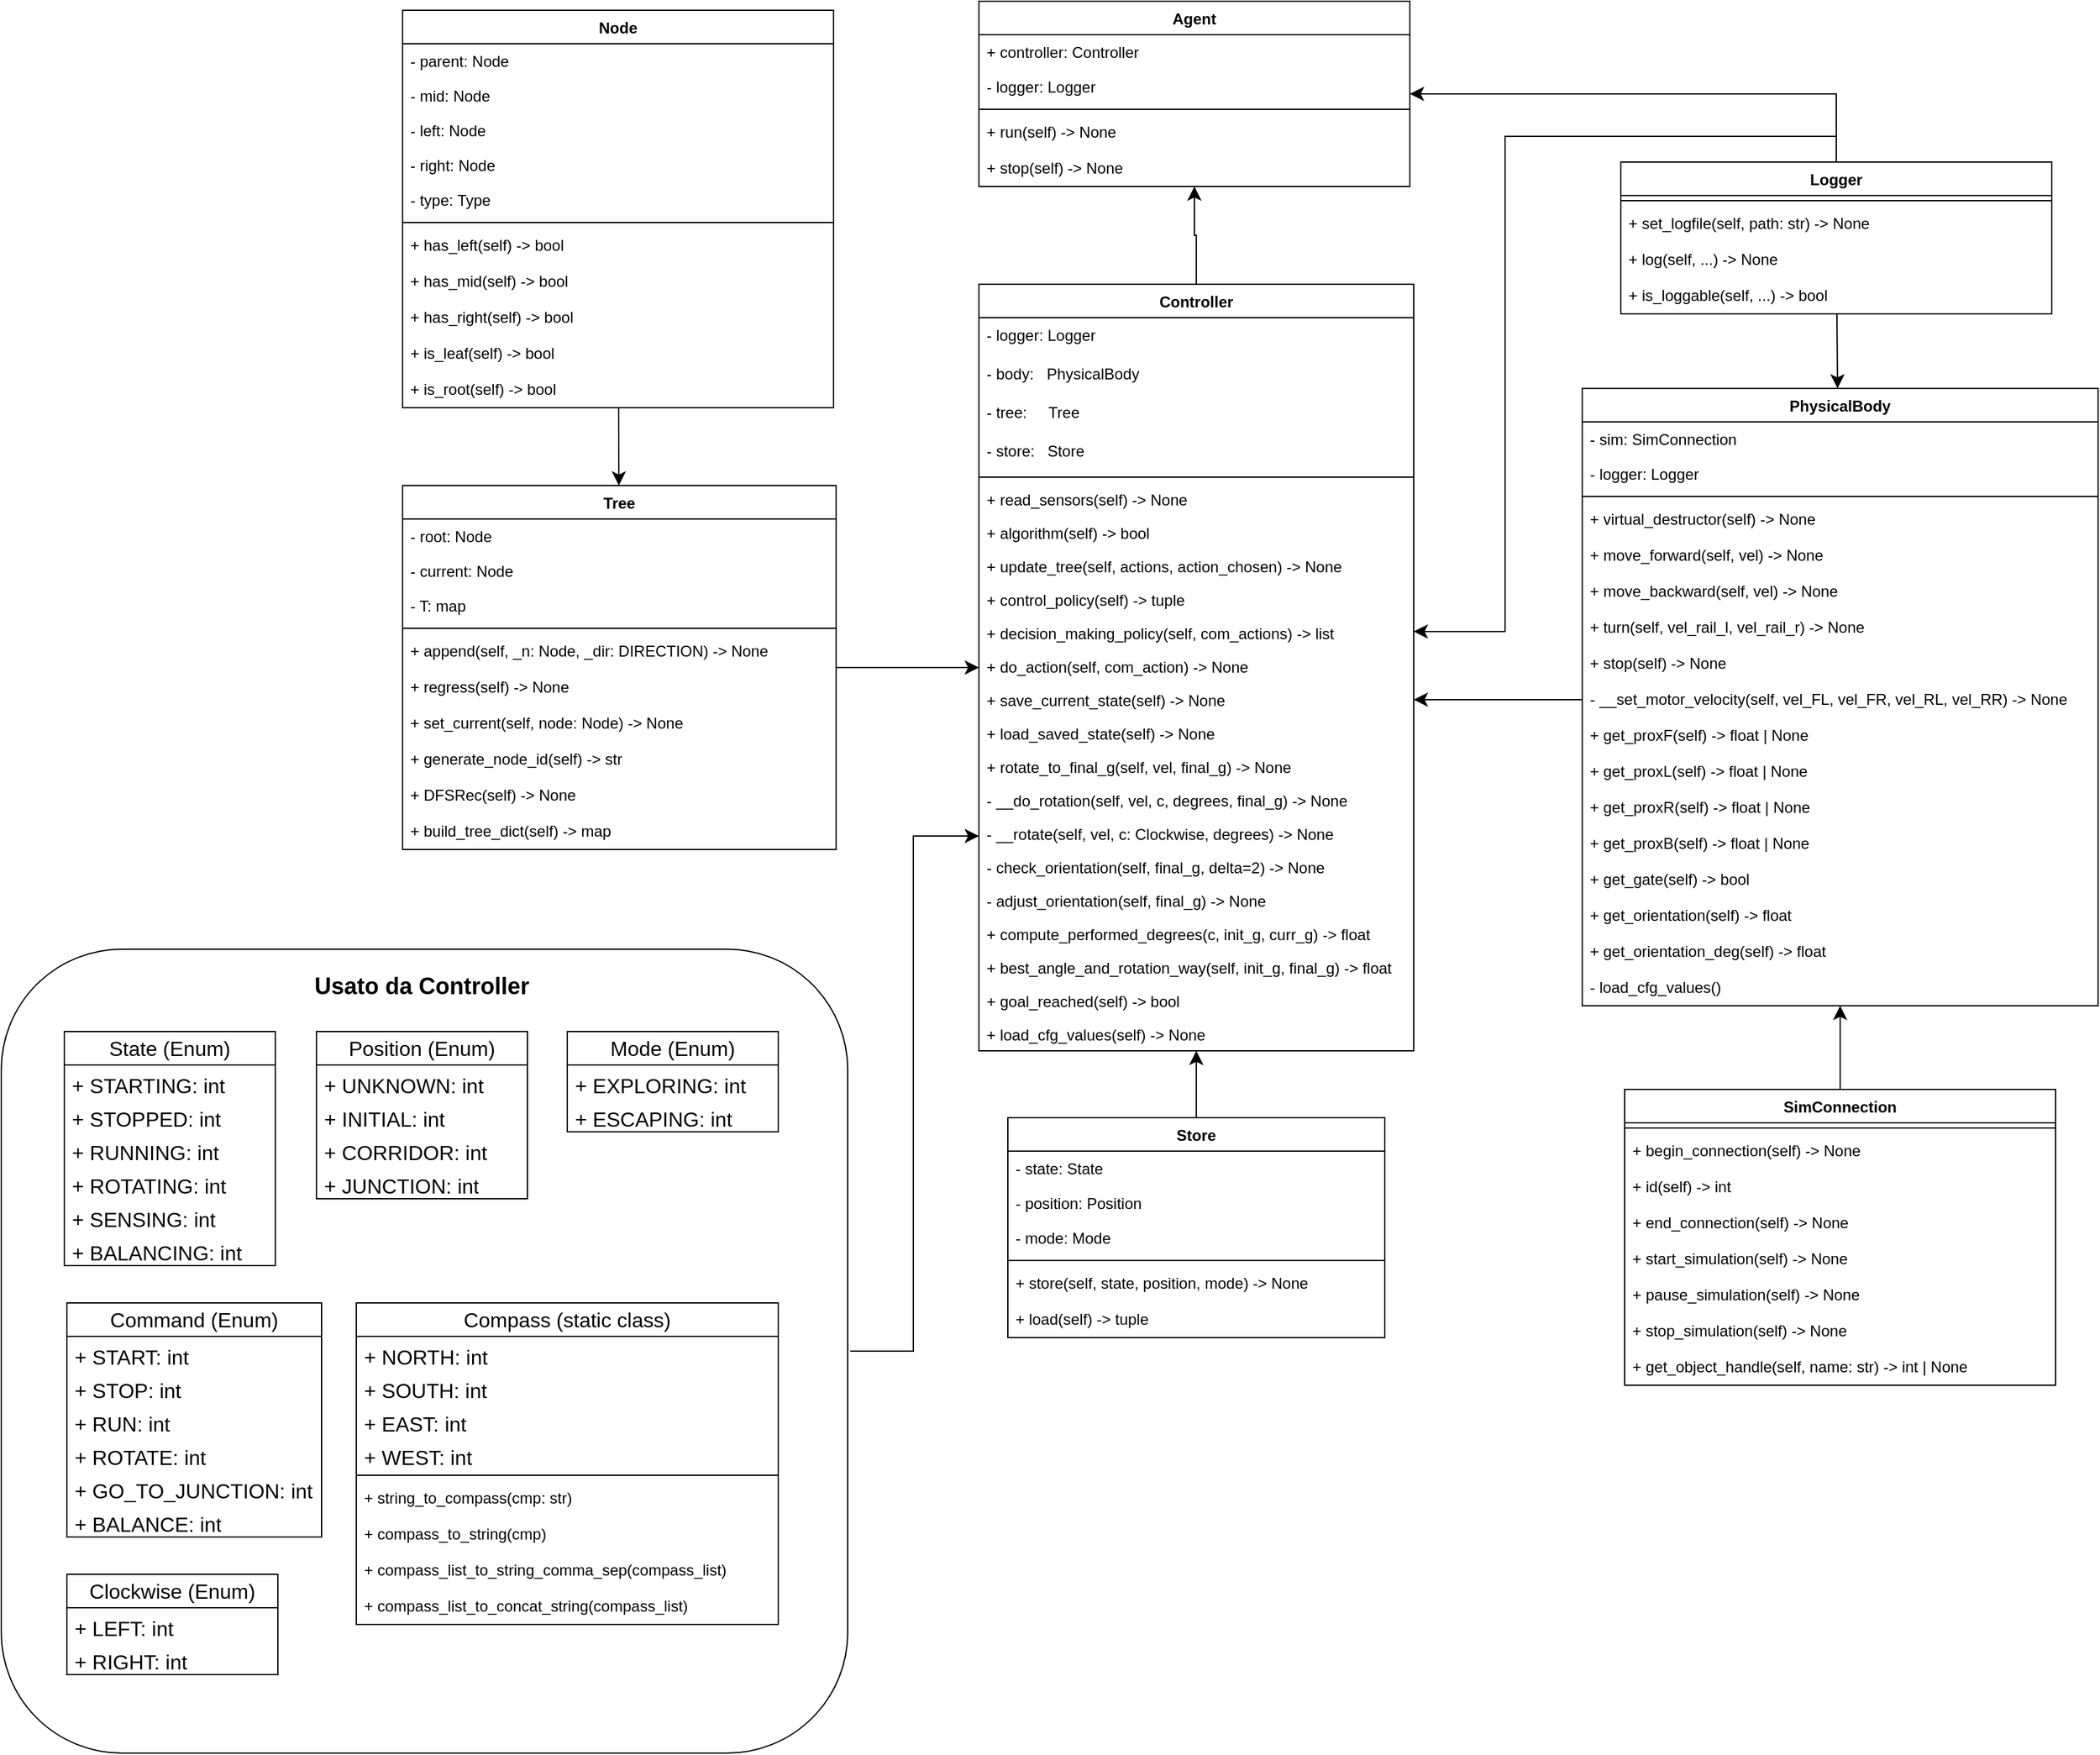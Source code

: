 <mxfile version="21.3.6" type="device">
  <diagram id="1UBkaPoCO9dvnZDakx3T" name="MetalPhoenix">
    <mxGraphModel dx="3400" dy="1943" grid="0" gridSize="10" guides="1" tooltips="1" connect="1" arrows="1" fold="1" page="0" pageScale="1" pageWidth="827" pageHeight="1169" math="0" shadow="0">
      <root>
        <mxCell id="0" />
        <mxCell id="1" parent="0" />
        <mxCell id="VFH99TEMMroER4uA4Dse-1" value="Agent" style="swimlane;fontStyle=1;align=center;verticalAlign=top;childLayout=stackLayout;horizontal=1;startSize=26;horizontalStack=0;resizeParent=1;resizeParentMax=0;resizeLast=0;collapsible=1;marginBottom=0;" vertex="1" parent="1">
          <mxGeometry x="-161" y="-180" width="335" height="144" as="geometry" />
        </mxCell>
        <mxCell id="VFH99TEMMroER4uA4Dse-3" value="+ controller: Controller" style="text;strokeColor=none;fillColor=none;align=left;verticalAlign=top;spacingLeft=4;spacingRight=4;overflow=hidden;rotatable=0;points=[[0,0.5],[1,0.5]];portConstraint=eastwest;" vertex="1" parent="VFH99TEMMroER4uA4Dse-1">
          <mxGeometry y="26" width="335" height="27" as="geometry" />
        </mxCell>
        <mxCell id="GHk-Mc0KKWAqcov3iGif-37" value="- logger: Logger" style="text;strokeColor=none;fillColor=none;align=left;verticalAlign=top;spacingLeft=4;spacingRight=4;overflow=hidden;rotatable=0;points=[[0,0.5],[1,0.5]];portConstraint=eastwest;" vertex="1" parent="VFH99TEMMroER4uA4Dse-1">
          <mxGeometry y="53" width="335" height="27" as="geometry" />
        </mxCell>
        <mxCell id="VFH99TEMMroER4uA4Dse-5" value="" style="line;strokeWidth=1;fillColor=none;align=left;verticalAlign=middle;spacingTop=-1;spacingLeft=3;spacingRight=3;rotatable=0;labelPosition=right;points=[];portConstraint=eastwest;" vertex="1" parent="VFH99TEMMroER4uA4Dse-1">
          <mxGeometry y="80" width="335" height="8" as="geometry" />
        </mxCell>
        <mxCell id="VFH99TEMMroER4uA4Dse-6" value="+ run(self) -&gt; None" style="text;strokeColor=none;fillColor=none;align=left;verticalAlign=top;spacingLeft=4;spacingRight=4;overflow=hidden;rotatable=0;points=[[0,0.5],[1,0.5]];portConstraint=eastwest;" vertex="1" parent="VFH99TEMMroER4uA4Dse-1">
          <mxGeometry y="88" width="335" height="28" as="geometry" />
        </mxCell>
        <mxCell id="GHk-Mc0KKWAqcov3iGif-38" value="+ stop(self) -&gt; None" style="text;strokeColor=none;fillColor=none;align=left;verticalAlign=top;spacingLeft=4;spacingRight=4;overflow=hidden;rotatable=0;points=[[0,0.5],[1,0.5]];portConstraint=eastwest;" vertex="1" parent="VFH99TEMMroER4uA4Dse-1">
          <mxGeometry y="116" width="335" height="28" as="geometry" />
        </mxCell>
        <mxCell id="w9nHKv1XrNCr0uijeVls-85" style="edgeStyle=orthogonalEdgeStyle;rounded=0;orthogonalLoop=1;jettySize=auto;html=1;exitX=0.5;exitY=0;exitDx=0;exitDy=0;fontSize=12;startSize=8;endSize=8;" edge="1" parent="1" source="GHk-Mc0KKWAqcov3iGif-1" target="VFH99TEMMroER4uA4Dse-1">
          <mxGeometry relative="1" as="geometry" />
        </mxCell>
        <mxCell id="GHk-Mc0KKWAqcov3iGif-1" value="Controller" style="swimlane;fontStyle=1;align=center;verticalAlign=top;childLayout=stackLayout;horizontal=1;startSize=26;horizontalStack=0;resizeParent=1;resizeParentMax=0;resizeLast=0;collapsible=1;marginBottom=0;" vertex="1" parent="1">
          <mxGeometry x="-161" y="40" width="338" height="596" as="geometry" />
        </mxCell>
        <mxCell id="GHk-Mc0KKWAqcov3iGif-4" value="- logger: Logger" style="text;strokeColor=none;fillColor=none;align=left;verticalAlign=top;spacingLeft=4;spacingRight=4;overflow=hidden;rotatable=0;points=[[0,0.5],[1,0.5]];portConstraint=eastwest;" vertex="1" parent="GHk-Mc0KKWAqcov3iGif-1">
          <mxGeometry y="26" width="338" height="30" as="geometry" />
        </mxCell>
        <mxCell id="GHk-Mc0KKWAqcov3iGif-36" value="- body:   PhysicalBody" style="text;strokeColor=none;fillColor=none;align=left;verticalAlign=top;spacingLeft=4;spacingRight=4;overflow=hidden;rotatable=0;points=[[0,0.5],[1,0.5]];portConstraint=eastwest;" vertex="1" parent="GHk-Mc0KKWAqcov3iGif-1">
          <mxGeometry y="56" width="338" height="30" as="geometry" />
        </mxCell>
        <mxCell id="GHk-Mc0KKWAqcov3iGif-35" value="- tree:     Tree" style="text;strokeColor=none;fillColor=none;align=left;verticalAlign=top;spacingLeft=4;spacingRight=4;overflow=hidden;rotatable=0;points=[[0,0.5],[1,0.5]];portConstraint=eastwest;" vertex="1" parent="GHk-Mc0KKWAqcov3iGif-1">
          <mxGeometry y="86" width="338" height="30" as="geometry" />
        </mxCell>
        <mxCell id="GHk-Mc0KKWAqcov3iGif-34" value="- store:   Store" style="text;strokeColor=none;fillColor=none;align=left;verticalAlign=top;spacingLeft=4;spacingRight=4;overflow=hidden;rotatable=0;points=[[0,0.5],[1,0.5]];portConstraint=eastwest;" vertex="1" parent="GHk-Mc0KKWAqcov3iGif-1">
          <mxGeometry y="116" width="338" height="30" as="geometry" />
        </mxCell>
        <mxCell id="GHk-Mc0KKWAqcov3iGif-5" value="" style="line;strokeWidth=1;fillColor=none;align=left;verticalAlign=middle;spacingTop=-1;spacingLeft=3;spacingRight=3;rotatable=0;labelPosition=right;points=[];portConstraint=eastwest;" vertex="1" parent="GHk-Mc0KKWAqcov3iGif-1">
          <mxGeometry y="146" width="338" height="8" as="geometry" />
        </mxCell>
        <mxCell id="GHk-Mc0KKWAqcov3iGif-6" value="+ read_sensors(self) -&gt; None" style="text;strokeColor=none;fillColor=none;align=left;verticalAlign=top;spacingLeft=4;spacingRight=4;overflow=hidden;rotatable=0;points=[[0,0.5],[1,0.5]];portConstraint=eastwest;" vertex="1" parent="GHk-Mc0KKWAqcov3iGif-1">
          <mxGeometry y="154" width="338" height="26" as="geometry" />
        </mxCell>
        <mxCell id="GHk-Mc0KKWAqcov3iGif-8" value="+ algorithm(self) -&gt; bool" style="text;strokeColor=none;fillColor=none;align=left;verticalAlign=top;spacingLeft=4;spacingRight=4;overflow=hidden;rotatable=0;points=[[0,0.5],[1,0.5]];portConstraint=eastwest;" vertex="1" parent="GHk-Mc0KKWAqcov3iGif-1">
          <mxGeometry y="180" width="338" height="26" as="geometry" />
        </mxCell>
        <mxCell id="GHk-Mc0KKWAqcov3iGif-15" value="+ update_tree(self, actions, action_chosen) -&gt; None" style="text;strokeColor=none;fillColor=none;align=left;verticalAlign=top;spacingLeft=4;spacingRight=4;overflow=hidden;rotatable=0;points=[[0,0.5],[1,0.5]];portConstraint=eastwest;" vertex="1" parent="GHk-Mc0KKWAqcov3iGif-1">
          <mxGeometry y="206" width="338" height="26" as="geometry" />
        </mxCell>
        <mxCell id="GHk-Mc0KKWAqcov3iGif-14" value="+ control_policy(self) -&gt; tuple" style="text;strokeColor=none;fillColor=none;align=left;verticalAlign=top;spacingLeft=4;spacingRight=4;overflow=hidden;rotatable=0;points=[[0,0.5],[1,0.5]];portConstraint=eastwest;" vertex="1" parent="GHk-Mc0KKWAqcov3iGif-1">
          <mxGeometry y="232" width="338" height="26" as="geometry" />
        </mxCell>
        <mxCell id="GHk-Mc0KKWAqcov3iGif-13" value="+ decision_making_policy(self, com_actions) -&gt; list" style="text;strokeColor=none;fillColor=none;align=left;verticalAlign=top;spacingLeft=4;spacingRight=4;overflow=hidden;rotatable=0;points=[[0,0.5],[1,0.5]];portConstraint=eastwest;" vertex="1" parent="GHk-Mc0KKWAqcov3iGif-1">
          <mxGeometry y="258" width="338" height="26" as="geometry" />
        </mxCell>
        <mxCell id="GHk-Mc0KKWAqcov3iGif-12" value="+ do_action(self, com_action) -&gt; None" style="text;strokeColor=none;fillColor=none;align=left;verticalAlign=top;spacingLeft=4;spacingRight=4;overflow=hidden;rotatable=0;points=[[0,0.5],[1,0.5]];portConstraint=eastwest;" vertex="1" parent="GHk-Mc0KKWAqcov3iGif-1">
          <mxGeometry y="284" width="338" height="26" as="geometry" />
        </mxCell>
        <mxCell id="GHk-Mc0KKWAqcov3iGif-11" value="+ save_current_state(self) -&gt; None" style="text;strokeColor=none;fillColor=none;align=left;verticalAlign=top;spacingLeft=4;spacingRight=4;overflow=hidden;rotatable=0;points=[[0,0.5],[1,0.5]];portConstraint=eastwest;" vertex="1" parent="GHk-Mc0KKWAqcov3iGif-1">
          <mxGeometry y="310" width="338" height="26" as="geometry" />
        </mxCell>
        <mxCell id="GHk-Mc0KKWAqcov3iGif-10" value="+ load_saved_state(self) -&gt; None" style="text;strokeColor=none;fillColor=none;align=left;verticalAlign=top;spacingLeft=4;spacingRight=4;overflow=hidden;rotatable=0;points=[[0,0.5],[1,0.5]];portConstraint=eastwest;" vertex="1" parent="GHk-Mc0KKWAqcov3iGif-1">
          <mxGeometry y="336" width="338" height="26" as="geometry" />
        </mxCell>
        <mxCell id="GHk-Mc0KKWAqcov3iGif-9" value="+ rotate_to_final_g(self, vel, final_g) -&gt; None" style="text;strokeColor=none;fillColor=none;align=left;verticalAlign=top;spacingLeft=4;spacingRight=4;overflow=hidden;rotatable=0;points=[[0,0.5],[1,0.5]];portConstraint=eastwest;" vertex="1" parent="GHk-Mc0KKWAqcov3iGif-1">
          <mxGeometry y="362" width="338" height="26" as="geometry" />
        </mxCell>
        <mxCell id="GHk-Mc0KKWAqcov3iGif-16" value="- __do_rotation(self, vel, c, degrees, final_g) -&gt; None" style="text;strokeColor=none;fillColor=none;align=left;verticalAlign=top;spacingLeft=4;spacingRight=4;overflow=hidden;rotatable=0;points=[[0,0.5],[1,0.5]];portConstraint=eastwest;" vertex="1" parent="GHk-Mc0KKWAqcov3iGif-1">
          <mxGeometry y="388" width="338" height="26" as="geometry" />
        </mxCell>
        <mxCell id="GHk-Mc0KKWAqcov3iGif-17" value="- __rotate(self, vel, c: Clockwise, degrees) -&gt; None" style="text;strokeColor=none;fillColor=none;align=left;verticalAlign=top;spacingLeft=4;spacingRight=4;overflow=hidden;rotatable=0;points=[[0,0.5],[1,0.5]];portConstraint=eastwest;" vertex="1" parent="GHk-Mc0KKWAqcov3iGif-1">
          <mxGeometry y="414" width="338" height="26" as="geometry" />
        </mxCell>
        <mxCell id="GHk-Mc0KKWAqcov3iGif-18" value="- check_orientation(self, final_g, delta=2) -&gt; None" style="text;strokeColor=none;fillColor=none;align=left;verticalAlign=top;spacingLeft=4;spacingRight=4;overflow=hidden;rotatable=0;points=[[0,0.5],[1,0.5]];portConstraint=eastwest;" vertex="1" parent="GHk-Mc0KKWAqcov3iGif-1">
          <mxGeometry y="440" width="338" height="26" as="geometry" />
        </mxCell>
        <mxCell id="GHk-Mc0KKWAqcov3iGif-19" value="- adjust_orientation(self, final_g) -&gt; None" style="text;strokeColor=none;fillColor=none;align=left;verticalAlign=top;spacingLeft=4;spacingRight=4;overflow=hidden;rotatable=0;points=[[0,0.5],[1,0.5]];portConstraint=eastwest;" vertex="1" parent="GHk-Mc0KKWAqcov3iGif-1">
          <mxGeometry y="466" width="338" height="26" as="geometry" />
        </mxCell>
        <mxCell id="GHk-Mc0KKWAqcov3iGif-20" value="+ compute_performed_degrees(c, init_g, curr_g) -&gt; float" style="text;strokeColor=none;fillColor=none;align=left;verticalAlign=top;spacingLeft=4;spacingRight=4;overflow=hidden;rotatable=0;points=[[0,0.5],[1,0.5]];portConstraint=eastwest;" vertex="1" parent="GHk-Mc0KKWAqcov3iGif-1">
          <mxGeometry y="492" width="338" height="26" as="geometry" />
        </mxCell>
        <mxCell id="GHk-Mc0KKWAqcov3iGif-21" value="+ best_angle_and_rotation_way(self, init_g, final_g) -&gt; float" style="text;strokeColor=none;fillColor=none;align=left;verticalAlign=top;spacingLeft=4;spacingRight=4;overflow=hidden;rotatable=0;points=[[0,0.5],[1,0.5]];portConstraint=eastwest;" vertex="1" parent="GHk-Mc0KKWAqcov3iGif-1">
          <mxGeometry y="518" width="338" height="26" as="geometry" />
        </mxCell>
        <mxCell id="GHk-Mc0KKWAqcov3iGif-23" value="+ goal_reached(self) -&gt; bool" style="text;strokeColor=none;fillColor=none;align=left;verticalAlign=top;spacingLeft=4;spacingRight=4;overflow=hidden;rotatable=0;points=[[0,0.5],[1,0.5]];portConstraint=eastwest;" vertex="1" parent="GHk-Mc0KKWAqcov3iGif-1">
          <mxGeometry y="544" width="338" height="26" as="geometry" />
        </mxCell>
        <mxCell id="GHk-Mc0KKWAqcov3iGif-22" value="+ load_cfg_values(self) -&gt; None" style="text;strokeColor=none;fillColor=none;align=left;verticalAlign=top;spacingLeft=4;spacingRight=4;overflow=hidden;rotatable=0;points=[[0,0.5],[1,0.5]];portConstraint=eastwest;" vertex="1" parent="GHk-Mc0KKWAqcov3iGif-1">
          <mxGeometry y="570" width="338" height="26" as="geometry" />
        </mxCell>
        <mxCell id="w9nHKv1XrNCr0uijeVls-9" value="PhysicalBody" style="swimlane;fontStyle=1;align=center;verticalAlign=top;childLayout=stackLayout;horizontal=1;startSize=26;horizontalStack=0;resizeParent=1;resizeParentMax=0;resizeLast=0;collapsible=1;marginBottom=0;" vertex="1" parent="1">
          <mxGeometry x="308" y="121" width="401" height="480" as="geometry" />
        </mxCell>
        <mxCell id="w9nHKv1XrNCr0uijeVls-10" value="- sim: SimConnection" style="text;strokeColor=none;fillColor=none;align=left;verticalAlign=top;spacingLeft=4;spacingRight=4;overflow=hidden;rotatable=0;points=[[0,0.5],[1,0.5]];portConstraint=eastwest;" vertex="1" parent="w9nHKv1XrNCr0uijeVls-9">
          <mxGeometry y="26" width="401" height="27" as="geometry" />
        </mxCell>
        <mxCell id="w9nHKv1XrNCr0uijeVls-11" value="- logger: Logger" style="text;strokeColor=none;fillColor=none;align=left;verticalAlign=top;spacingLeft=4;spacingRight=4;overflow=hidden;rotatable=0;points=[[0,0.5],[1,0.5]];portConstraint=eastwest;" vertex="1" parent="w9nHKv1XrNCr0uijeVls-9">
          <mxGeometry y="53" width="401" height="27" as="geometry" />
        </mxCell>
        <mxCell id="w9nHKv1XrNCr0uijeVls-12" value="" style="line;strokeWidth=1;fillColor=none;align=left;verticalAlign=middle;spacingTop=-1;spacingLeft=3;spacingRight=3;rotatable=0;labelPosition=right;points=[];portConstraint=eastwest;" vertex="1" parent="w9nHKv1XrNCr0uijeVls-9">
          <mxGeometry y="80" width="401" height="8" as="geometry" />
        </mxCell>
        <mxCell id="w9nHKv1XrNCr0uijeVls-13" value="+ virtual_destructor(self) -&gt; None" style="text;strokeColor=none;fillColor=none;align=left;verticalAlign=top;spacingLeft=4;spacingRight=4;overflow=hidden;rotatable=0;points=[[0,0.5],[1,0.5]];portConstraint=eastwest;" vertex="1" parent="w9nHKv1XrNCr0uijeVls-9">
          <mxGeometry y="88" width="401" height="28" as="geometry" />
        </mxCell>
        <mxCell id="w9nHKv1XrNCr0uijeVls-17" value="+ move_forward(self, vel) -&gt; None" style="text;strokeColor=none;fillColor=none;align=left;verticalAlign=top;spacingLeft=4;spacingRight=4;overflow=hidden;rotatable=0;points=[[0,0.5],[1,0.5]];portConstraint=eastwest;" vertex="1" parent="w9nHKv1XrNCr0uijeVls-9">
          <mxGeometry y="116" width="401" height="28" as="geometry" />
        </mxCell>
        <mxCell id="w9nHKv1XrNCr0uijeVls-16" value="+ move_backward(self, vel) -&gt; None" style="text;strokeColor=none;fillColor=none;align=left;verticalAlign=top;spacingLeft=4;spacingRight=4;overflow=hidden;rotatable=0;points=[[0,0.5],[1,0.5]];portConstraint=eastwest;" vertex="1" parent="w9nHKv1XrNCr0uijeVls-9">
          <mxGeometry y="144" width="401" height="28" as="geometry" />
        </mxCell>
        <mxCell id="w9nHKv1XrNCr0uijeVls-15" value="+ turn(self, vel_rail_l, vel_rail_r) -&gt; None" style="text;strokeColor=none;fillColor=none;align=left;verticalAlign=top;spacingLeft=4;spacingRight=4;overflow=hidden;rotatable=0;points=[[0,0.5],[1,0.5]];portConstraint=eastwest;" vertex="1" parent="w9nHKv1XrNCr0uijeVls-9">
          <mxGeometry y="172" width="401" height="28" as="geometry" />
        </mxCell>
        <mxCell id="w9nHKv1XrNCr0uijeVls-24" value="+ stop(self) -&gt; None" style="text;strokeColor=none;fillColor=none;align=left;verticalAlign=top;spacingLeft=4;spacingRight=4;overflow=hidden;rotatable=0;points=[[0,0.5],[1,0.5]];portConstraint=eastwest;" vertex="1" parent="w9nHKv1XrNCr0uijeVls-9">
          <mxGeometry y="200" width="401" height="28" as="geometry" />
        </mxCell>
        <mxCell id="w9nHKv1XrNCr0uijeVls-23" value="- __set_motor_velocity(self, vel_FL, vel_FR, vel_RL, vel_RR) -&gt; None" style="text;strokeColor=none;fillColor=none;align=left;verticalAlign=top;spacingLeft=4;spacingRight=4;overflow=hidden;rotatable=0;points=[[0,0.5],[1,0.5]];portConstraint=eastwest;" vertex="1" parent="w9nHKv1XrNCr0uijeVls-9">
          <mxGeometry y="228" width="401" height="28" as="geometry" />
        </mxCell>
        <mxCell id="w9nHKv1XrNCr0uijeVls-25" value="+ get_proxF(self) -&gt; float | None" style="text;strokeColor=none;fillColor=none;align=left;verticalAlign=top;spacingLeft=4;spacingRight=4;overflow=hidden;rotatable=0;points=[[0,0.5],[1,0.5]];portConstraint=eastwest;" vertex="1" parent="w9nHKv1XrNCr0uijeVls-9">
          <mxGeometry y="256" width="401" height="28" as="geometry" />
        </mxCell>
        <mxCell id="w9nHKv1XrNCr0uijeVls-22" value="+ get_proxL(self) -&gt; float | None" style="text;strokeColor=none;fillColor=none;align=left;verticalAlign=top;spacingLeft=4;spacingRight=4;overflow=hidden;rotatable=0;points=[[0,0.5],[1,0.5]];portConstraint=eastwest;" vertex="1" parent="w9nHKv1XrNCr0uijeVls-9">
          <mxGeometry y="284" width="401" height="28" as="geometry" />
        </mxCell>
        <mxCell id="w9nHKv1XrNCr0uijeVls-21" value="+ get_proxR(self) -&gt; float | None" style="text;strokeColor=none;fillColor=none;align=left;verticalAlign=top;spacingLeft=4;spacingRight=4;overflow=hidden;rotatable=0;points=[[0,0.5],[1,0.5]];portConstraint=eastwest;" vertex="1" parent="w9nHKv1XrNCr0uijeVls-9">
          <mxGeometry y="312" width="401" height="28" as="geometry" />
        </mxCell>
        <mxCell id="w9nHKv1XrNCr0uijeVls-20" value="+ get_proxB(self) -&gt; float | None" style="text;strokeColor=none;fillColor=none;align=left;verticalAlign=top;spacingLeft=4;spacingRight=4;overflow=hidden;rotatable=0;points=[[0,0.5],[1,0.5]];portConstraint=eastwest;" vertex="1" parent="w9nHKv1XrNCr0uijeVls-9">
          <mxGeometry y="340" width="401" height="28" as="geometry" />
        </mxCell>
        <mxCell id="w9nHKv1XrNCr0uijeVls-19" value="+ get_gate(self) -&gt; bool" style="text;strokeColor=none;fillColor=none;align=left;verticalAlign=top;spacingLeft=4;spacingRight=4;overflow=hidden;rotatable=0;points=[[0,0.5],[1,0.5]];portConstraint=eastwest;" vertex="1" parent="w9nHKv1XrNCr0uijeVls-9">
          <mxGeometry y="368" width="401" height="28" as="geometry" />
        </mxCell>
        <mxCell id="w9nHKv1XrNCr0uijeVls-29" value="+ get_orientation(self) -&gt; float" style="text;strokeColor=none;fillColor=none;align=left;verticalAlign=top;spacingLeft=4;spacingRight=4;overflow=hidden;rotatable=0;points=[[0,0.5],[1,0.5]];portConstraint=eastwest;" vertex="1" parent="w9nHKv1XrNCr0uijeVls-9">
          <mxGeometry y="396" width="401" height="28" as="geometry" />
        </mxCell>
        <mxCell id="w9nHKv1XrNCr0uijeVls-28" value="+ get_orientation_deg(self) -&gt; float" style="text;strokeColor=none;fillColor=none;align=left;verticalAlign=top;spacingLeft=4;spacingRight=4;overflow=hidden;rotatable=0;points=[[0,0.5],[1,0.5]];portConstraint=eastwest;" vertex="1" parent="w9nHKv1XrNCr0uijeVls-9">
          <mxGeometry y="424" width="401" height="28" as="geometry" />
        </mxCell>
        <mxCell id="w9nHKv1XrNCr0uijeVls-27" value="- load_cfg_values()" style="text;strokeColor=none;fillColor=none;align=left;verticalAlign=top;spacingLeft=4;spacingRight=4;overflow=hidden;rotatable=0;points=[[0,0.5],[1,0.5]];portConstraint=eastwest;" vertex="1" parent="w9nHKv1XrNCr0uijeVls-9">
          <mxGeometry y="452" width="401" height="28" as="geometry" />
        </mxCell>
        <mxCell id="w9nHKv1XrNCr0uijeVls-88" style="edgeStyle=orthogonalEdgeStyle;rounded=0;orthogonalLoop=1;jettySize=auto;html=1;exitX=0.5;exitY=0;exitDx=0;exitDy=0;fontSize=12;startSize=8;endSize=8;" edge="1" parent="1" source="w9nHKv1XrNCr0uijeVls-30" target="VFH99TEMMroER4uA4Dse-1">
          <mxGeometry relative="1" as="geometry" />
        </mxCell>
        <mxCell id="w9nHKv1XrNCr0uijeVls-89" style="edgeStyle=none;curved=1;rounded=0;orthogonalLoop=1;jettySize=auto;html=1;fontSize=12;startSize=8;endSize=8;" edge="1" parent="1" source="w9nHKv1XrNCr0uijeVls-30" target="w9nHKv1XrNCr0uijeVls-9">
          <mxGeometry relative="1" as="geometry" />
        </mxCell>
        <mxCell id="w9nHKv1XrNCr0uijeVls-97" style="edgeStyle=orthogonalEdgeStyle;rounded=0;orthogonalLoop=1;jettySize=auto;html=1;fontSize=12;startSize=8;endSize=8;" edge="1" parent="1" source="w9nHKv1XrNCr0uijeVls-30" target="GHk-Mc0KKWAqcov3iGif-1">
          <mxGeometry relative="1" as="geometry">
            <Array as="points">
              <mxPoint x="506" y="-75" />
              <mxPoint x="248" y="-75" />
              <mxPoint x="248" y="310" />
            </Array>
          </mxGeometry>
        </mxCell>
        <mxCell id="w9nHKv1XrNCr0uijeVls-30" value="Logger" style="swimlane;fontStyle=1;align=center;verticalAlign=top;childLayout=stackLayout;horizontal=1;startSize=26;horizontalStack=0;resizeParent=1;resizeParentMax=0;resizeLast=0;collapsible=1;marginBottom=0;" vertex="1" parent="1">
          <mxGeometry x="338" y="-55" width="335" height="118" as="geometry" />
        </mxCell>
        <mxCell id="w9nHKv1XrNCr0uijeVls-33" value="" style="line;strokeWidth=1;fillColor=none;align=left;verticalAlign=middle;spacingTop=-1;spacingLeft=3;spacingRight=3;rotatable=0;labelPosition=right;points=[];portConstraint=eastwest;" vertex="1" parent="w9nHKv1XrNCr0uijeVls-30">
          <mxGeometry y="26" width="335" height="8" as="geometry" />
        </mxCell>
        <mxCell id="w9nHKv1XrNCr0uijeVls-34" value="+ set_logfile(self, path: str) -&gt; None" style="text;strokeColor=none;fillColor=none;align=left;verticalAlign=top;spacingLeft=4;spacingRight=4;overflow=hidden;rotatable=0;points=[[0,0.5],[1,0.5]];portConstraint=eastwest;" vertex="1" parent="w9nHKv1XrNCr0uijeVls-30">
          <mxGeometry y="34" width="335" height="28" as="geometry" />
        </mxCell>
        <mxCell id="w9nHKv1XrNCr0uijeVls-35" value="+ log(self, ...) -&gt; None" style="text;strokeColor=none;fillColor=none;align=left;verticalAlign=top;spacingLeft=4;spacingRight=4;overflow=hidden;rotatable=0;points=[[0,0.5],[1,0.5]];portConstraint=eastwest;" vertex="1" parent="w9nHKv1XrNCr0uijeVls-30">
          <mxGeometry y="62" width="335" height="28" as="geometry" />
        </mxCell>
        <mxCell id="w9nHKv1XrNCr0uijeVls-36" value="+ is_loggable(self, ...) -&gt; bool" style="text;strokeColor=none;fillColor=none;align=left;verticalAlign=top;spacingLeft=4;spacingRight=4;overflow=hidden;rotatable=0;points=[[0,0.5],[1,0.5]];portConstraint=eastwest;" vertex="1" parent="w9nHKv1XrNCr0uijeVls-30">
          <mxGeometry y="90" width="335" height="28" as="geometry" />
        </mxCell>
        <mxCell id="w9nHKv1XrNCr0uijeVls-93" style="edgeStyle=none;curved=1;rounded=0;orthogonalLoop=1;jettySize=auto;html=1;fontSize=12;startSize=8;endSize=8;" edge="1" parent="1" source="w9nHKv1XrNCr0uijeVls-37" target="w9nHKv1XrNCr0uijeVls-27">
          <mxGeometry relative="1" as="geometry" />
        </mxCell>
        <mxCell id="w9nHKv1XrNCr0uijeVls-37" value="SimConnection" style="swimlane;fontStyle=1;align=center;verticalAlign=top;childLayout=stackLayout;horizontal=1;startSize=26;horizontalStack=0;resizeParent=1;resizeParentMax=0;resizeLast=0;collapsible=1;marginBottom=0;" vertex="1" parent="1">
          <mxGeometry x="341" y="666" width="335" height="230" as="geometry" />
        </mxCell>
        <mxCell id="w9nHKv1XrNCr0uijeVls-40" value="" style="line;strokeWidth=1;fillColor=none;align=left;verticalAlign=middle;spacingTop=-1;spacingLeft=3;spacingRight=3;rotatable=0;labelPosition=right;points=[];portConstraint=eastwest;" vertex="1" parent="w9nHKv1XrNCr0uijeVls-37">
          <mxGeometry y="26" width="335" height="8" as="geometry" />
        </mxCell>
        <mxCell id="w9nHKv1XrNCr0uijeVls-41" value="+ begin_connection(self) -&gt; None" style="text;strokeColor=none;fillColor=none;align=left;verticalAlign=top;spacingLeft=4;spacingRight=4;overflow=hidden;rotatable=0;points=[[0,0.5],[1,0.5]];portConstraint=eastwest;" vertex="1" parent="w9nHKv1XrNCr0uijeVls-37">
          <mxGeometry y="34" width="335" height="28" as="geometry" />
        </mxCell>
        <mxCell id="w9nHKv1XrNCr0uijeVls-42" value="+ id(self) -&gt; int" style="text;strokeColor=none;fillColor=none;align=left;verticalAlign=top;spacingLeft=4;spacingRight=4;overflow=hidden;rotatable=0;points=[[0,0.5],[1,0.5]];portConstraint=eastwest;" vertex="1" parent="w9nHKv1XrNCr0uijeVls-37">
          <mxGeometry y="62" width="335" height="28" as="geometry" />
        </mxCell>
        <mxCell id="w9nHKv1XrNCr0uijeVls-48" value="+ end_connection(self) -&gt; None" style="text;strokeColor=none;fillColor=none;align=left;verticalAlign=top;spacingLeft=4;spacingRight=4;overflow=hidden;rotatable=0;points=[[0,0.5],[1,0.5]];portConstraint=eastwest;" vertex="1" parent="w9nHKv1XrNCr0uijeVls-37">
          <mxGeometry y="90" width="335" height="28" as="geometry" />
        </mxCell>
        <mxCell id="w9nHKv1XrNCr0uijeVls-47" value="+ start_simulation(self) -&gt; None" style="text;strokeColor=none;fillColor=none;align=left;verticalAlign=top;spacingLeft=4;spacingRight=4;overflow=hidden;rotatable=0;points=[[0,0.5],[1,0.5]];portConstraint=eastwest;" vertex="1" parent="w9nHKv1XrNCr0uijeVls-37">
          <mxGeometry y="118" width="335" height="28" as="geometry" />
        </mxCell>
        <mxCell id="w9nHKv1XrNCr0uijeVls-46" value="+ pause_simulation(self) -&gt; None" style="text;strokeColor=none;fillColor=none;align=left;verticalAlign=top;spacingLeft=4;spacingRight=4;overflow=hidden;rotatable=0;points=[[0,0.5],[1,0.5]];portConstraint=eastwest;" vertex="1" parent="w9nHKv1XrNCr0uijeVls-37">
          <mxGeometry y="146" width="335" height="28" as="geometry" />
        </mxCell>
        <mxCell id="w9nHKv1XrNCr0uijeVls-45" value="+ stop_simulation(self) -&gt; None" style="text;strokeColor=none;fillColor=none;align=left;verticalAlign=top;spacingLeft=4;spacingRight=4;overflow=hidden;rotatable=0;points=[[0,0.5],[1,0.5]];portConstraint=eastwest;" vertex="1" parent="w9nHKv1XrNCr0uijeVls-37">
          <mxGeometry y="174" width="335" height="28" as="geometry" />
        </mxCell>
        <mxCell id="w9nHKv1XrNCr0uijeVls-44" value="+ get_object_handle(self, name: str) -&gt; int | None" style="text;strokeColor=none;fillColor=none;align=left;verticalAlign=top;spacingLeft=4;spacingRight=4;overflow=hidden;rotatable=0;points=[[0,0.5],[1,0.5]];portConstraint=eastwest;" vertex="1" parent="w9nHKv1XrNCr0uijeVls-37">
          <mxGeometry y="202" width="335" height="28" as="geometry" />
        </mxCell>
        <mxCell id="w9nHKv1XrNCr0uijeVls-90" style="edgeStyle=none;curved=1;rounded=0;orthogonalLoop=1;jettySize=auto;html=1;fontSize=12;startSize=8;endSize=8;" edge="1" parent="1" source="w9nHKv1XrNCr0uijeVls-49" target="GHk-Mc0KKWAqcov3iGif-1">
          <mxGeometry relative="1" as="geometry" />
        </mxCell>
        <mxCell id="w9nHKv1XrNCr0uijeVls-49" value="Tree" style="swimlane;fontStyle=1;align=center;verticalAlign=top;childLayout=stackLayout;horizontal=1;startSize=26;horizontalStack=0;resizeParent=1;resizeParentMax=0;resizeLast=0;collapsible=1;marginBottom=0;" vertex="1" parent="1">
          <mxGeometry x="-609" y="196.5" width="337" height="283" as="geometry" />
        </mxCell>
        <mxCell id="w9nHKv1XrNCr0uijeVls-50" value="- root: Node    " style="text;strokeColor=none;fillColor=none;align=left;verticalAlign=top;spacingLeft=4;spacingRight=4;overflow=hidden;rotatable=0;points=[[0,0.5],[1,0.5]];portConstraint=eastwest;" vertex="1" parent="w9nHKv1XrNCr0uijeVls-49">
          <mxGeometry y="26" width="337" height="27" as="geometry" />
        </mxCell>
        <mxCell id="w9nHKv1XrNCr0uijeVls-51" value="- current: Node" style="text;strokeColor=none;fillColor=none;align=left;verticalAlign=top;spacingLeft=4;spacingRight=4;overflow=hidden;rotatable=0;points=[[0,0.5],[1,0.5]];portConstraint=eastwest;" vertex="1" parent="w9nHKv1XrNCr0uijeVls-49">
          <mxGeometry y="53" width="337" height="27" as="geometry" />
        </mxCell>
        <mxCell id="w9nHKv1XrNCr0uijeVls-55" value="- T: map" style="text;strokeColor=none;fillColor=none;align=left;verticalAlign=top;spacingLeft=4;spacingRight=4;overflow=hidden;rotatable=0;points=[[0,0.5],[1,0.5]];portConstraint=eastwest;" vertex="1" parent="w9nHKv1XrNCr0uijeVls-49">
          <mxGeometry y="80" width="337" height="27" as="geometry" />
        </mxCell>
        <mxCell id="w9nHKv1XrNCr0uijeVls-52" value="" style="line;strokeWidth=1;fillColor=none;align=left;verticalAlign=middle;spacingTop=-1;spacingLeft=3;spacingRight=3;rotatable=0;labelPosition=right;points=[];portConstraint=eastwest;" vertex="1" parent="w9nHKv1XrNCr0uijeVls-49">
          <mxGeometry y="107" width="337" height="8" as="geometry" />
        </mxCell>
        <mxCell id="w9nHKv1XrNCr0uijeVls-53" value="+ append(self, _n: Node, _dir: DIRECTION) -&gt; None" style="text;strokeColor=none;fillColor=none;align=left;verticalAlign=top;spacingLeft=4;spacingRight=4;overflow=hidden;rotatable=0;points=[[0,0.5],[1,0.5]];portConstraint=eastwest;" vertex="1" parent="w9nHKv1XrNCr0uijeVls-49">
          <mxGeometry y="115" width="337" height="28" as="geometry" />
        </mxCell>
        <mxCell id="w9nHKv1XrNCr0uijeVls-54" value="+ regress(self) -&gt; None" style="text;strokeColor=none;fillColor=none;align=left;verticalAlign=top;spacingLeft=4;spacingRight=4;overflow=hidden;rotatable=0;points=[[0,0.5],[1,0.5]];portConstraint=eastwest;" vertex="1" parent="w9nHKv1XrNCr0uijeVls-49">
          <mxGeometry y="143" width="337" height="28" as="geometry" />
        </mxCell>
        <mxCell id="w9nHKv1XrNCr0uijeVls-58" value="+ set_current(self, node: Node) -&gt; None" style="text;strokeColor=none;fillColor=none;align=left;verticalAlign=top;spacingLeft=4;spacingRight=4;overflow=hidden;rotatable=0;points=[[0,0.5],[1,0.5]];portConstraint=eastwest;" vertex="1" parent="w9nHKv1XrNCr0uijeVls-49">
          <mxGeometry y="171" width="337" height="28" as="geometry" />
        </mxCell>
        <mxCell id="w9nHKv1XrNCr0uijeVls-57" value="+ generate_node_id(self) -&gt; str" style="text;strokeColor=none;fillColor=none;align=left;verticalAlign=top;spacingLeft=4;spacingRight=4;overflow=hidden;rotatable=0;points=[[0,0.5],[1,0.5]];portConstraint=eastwest;" vertex="1" parent="w9nHKv1XrNCr0uijeVls-49">
          <mxGeometry y="199" width="337" height="28" as="geometry" />
        </mxCell>
        <mxCell id="w9nHKv1XrNCr0uijeVls-61" value="+ DFSRec(self) -&gt; None" style="text;strokeColor=none;fillColor=none;align=left;verticalAlign=top;spacingLeft=4;spacingRight=4;overflow=hidden;rotatable=0;points=[[0,0.5],[1,0.5]];portConstraint=eastwest;" vertex="1" parent="w9nHKv1XrNCr0uijeVls-49">
          <mxGeometry y="227" width="337" height="28" as="geometry" />
        </mxCell>
        <mxCell id="w9nHKv1XrNCr0uijeVls-60" value="+ build_tree_dict(self) -&gt; map" style="text;strokeColor=none;fillColor=none;align=left;verticalAlign=top;spacingLeft=4;spacingRight=4;overflow=hidden;rotatable=0;points=[[0,0.5],[1,0.5]];portConstraint=eastwest;" vertex="1" parent="w9nHKv1XrNCr0uijeVls-49">
          <mxGeometry y="255" width="337" height="28" as="geometry" />
        </mxCell>
        <mxCell id="w9nHKv1XrNCr0uijeVls-91" style="edgeStyle=none;curved=1;rounded=0;orthogonalLoop=1;jettySize=auto;html=1;fontSize=12;startSize=8;endSize=8;" edge="1" parent="1" source="w9nHKv1XrNCr0uijeVls-62" target="w9nHKv1XrNCr0uijeVls-49">
          <mxGeometry relative="1" as="geometry" />
        </mxCell>
        <mxCell id="w9nHKv1XrNCr0uijeVls-62" value="Node" style="swimlane;fontStyle=1;align=center;verticalAlign=top;childLayout=stackLayout;horizontal=1;startSize=26;horizontalStack=0;resizeParent=1;resizeParentMax=0;resizeLast=0;collapsible=1;marginBottom=0;" vertex="1" parent="1">
          <mxGeometry x="-609" y="-173" width="335" height="309" as="geometry" />
        </mxCell>
        <mxCell id="w9nHKv1XrNCr0uijeVls-63" value="- parent: Node" style="text;strokeColor=none;fillColor=none;align=left;verticalAlign=top;spacingLeft=4;spacingRight=4;overflow=hidden;rotatable=0;points=[[0,0.5],[1,0.5]];portConstraint=eastwest;" vertex="1" parent="w9nHKv1XrNCr0uijeVls-62">
          <mxGeometry y="26" width="335" height="27" as="geometry" />
        </mxCell>
        <mxCell id="w9nHKv1XrNCr0uijeVls-64" value="- mid: Node" style="text;strokeColor=none;fillColor=none;align=left;verticalAlign=top;spacingLeft=4;spacingRight=4;overflow=hidden;rotatable=0;points=[[0,0.5],[1,0.5]];portConstraint=eastwest;" vertex="1" parent="w9nHKv1XrNCr0uijeVls-62">
          <mxGeometry y="53" width="335" height="27" as="geometry" />
        </mxCell>
        <mxCell id="w9nHKv1XrNCr0uijeVls-72" value="- left: Node" style="text;strokeColor=none;fillColor=none;align=left;verticalAlign=top;spacingLeft=4;spacingRight=4;overflow=hidden;rotatable=0;points=[[0,0.5],[1,0.5]];portConstraint=eastwest;" vertex="1" parent="w9nHKv1XrNCr0uijeVls-62">
          <mxGeometry y="80" width="335" height="27" as="geometry" />
        </mxCell>
        <mxCell id="w9nHKv1XrNCr0uijeVls-71" value="- right: Node" style="text;strokeColor=none;fillColor=none;align=left;verticalAlign=top;spacingLeft=4;spacingRight=4;overflow=hidden;rotatable=0;points=[[0,0.5],[1,0.5]];portConstraint=eastwest;" vertex="1" parent="w9nHKv1XrNCr0uijeVls-62">
          <mxGeometry y="107" width="335" height="27" as="geometry" />
        </mxCell>
        <mxCell id="w9nHKv1XrNCr0uijeVls-70" value="- type: Type" style="text;strokeColor=none;fillColor=none;align=left;verticalAlign=top;spacingLeft=4;spacingRight=4;overflow=hidden;rotatable=0;points=[[0,0.5],[1,0.5]];portConstraint=eastwest;" vertex="1" parent="w9nHKv1XrNCr0uijeVls-62">
          <mxGeometry y="134" width="335" height="27" as="geometry" />
        </mxCell>
        <mxCell id="w9nHKv1XrNCr0uijeVls-65" value="" style="line;strokeWidth=1;fillColor=none;align=left;verticalAlign=middle;spacingTop=-1;spacingLeft=3;spacingRight=3;rotatable=0;labelPosition=right;points=[];portConstraint=eastwest;" vertex="1" parent="w9nHKv1XrNCr0uijeVls-62">
          <mxGeometry y="161" width="335" height="8" as="geometry" />
        </mxCell>
        <mxCell id="w9nHKv1XrNCr0uijeVls-66" value="+ has_left(self) -&gt; bool" style="text;strokeColor=none;fillColor=none;align=left;verticalAlign=top;spacingLeft=4;spacingRight=4;overflow=hidden;rotatable=0;points=[[0,0.5],[1,0.5]];portConstraint=eastwest;" vertex="1" parent="w9nHKv1XrNCr0uijeVls-62">
          <mxGeometry y="169" width="335" height="28" as="geometry" />
        </mxCell>
        <mxCell id="w9nHKv1XrNCr0uijeVls-67" value="+ has_mid(self) -&gt; bool" style="text;strokeColor=none;fillColor=none;align=left;verticalAlign=top;spacingLeft=4;spacingRight=4;overflow=hidden;rotatable=0;points=[[0,0.5],[1,0.5]];portConstraint=eastwest;" vertex="1" parent="w9nHKv1XrNCr0uijeVls-62">
          <mxGeometry y="197" width="335" height="28" as="geometry" />
        </mxCell>
        <mxCell id="w9nHKv1XrNCr0uijeVls-75" value="+ has_right(self) -&gt; bool" style="text;strokeColor=none;fillColor=none;align=left;verticalAlign=top;spacingLeft=4;spacingRight=4;overflow=hidden;rotatable=0;points=[[0,0.5],[1,0.5]];portConstraint=eastwest;" vertex="1" parent="w9nHKv1XrNCr0uijeVls-62">
          <mxGeometry y="225" width="335" height="28" as="geometry" />
        </mxCell>
        <mxCell id="w9nHKv1XrNCr0uijeVls-74" value="+ is_leaf(self) -&gt; bool" style="text;strokeColor=none;fillColor=none;align=left;verticalAlign=top;spacingLeft=4;spacingRight=4;overflow=hidden;rotatable=0;points=[[0,0.5],[1,0.5]];portConstraint=eastwest;" vertex="1" parent="w9nHKv1XrNCr0uijeVls-62">
          <mxGeometry y="253" width="335" height="28" as="geometry" />
        </mxCell>
        <mxCell id="w9nHKv1XrNCr0uijeVls-73" value="+ is_root(self) -&gt; bool" style="text;strokeColor=none;fillColor=none;align=left;verticalAlign=top;spacingLeft=4;spacingRight=4;overflow=hidden;rotatable=0;points=[[0,0.5],[1,0.5]];portConstraint=eastwest;" vertex="1" parent="w9nHKv1XrNCr0uijeVls-62">
          <mxGeometry y="281" width="335" height="28" as="geometry" />
        </mxCell>
        <mxCell id="w9nHKv1XrNCr0uijeVls-94" style="edgeStyle=orthogonalEdgeStyle;rounded=0;orthogonalLoop=1;jettySize=auto;html=1;fontSize=12;startSize=8;endSize=8;" edge="1" parent="1" source="w9nHKv1XrNCr0uijeVls-77" target="GHk-Mc0KKWAqcov3iGif-1">
          <mxGeometry relative="1" as="geometry" />
        </mxCell>
        <mxCell id="w9nHKv1XrNCr0uijeVls-77" value="Store" style="swimlane;fontStyle=1;align=center;verticalAlign=top;childLayout=stackLayout;horizontal=1;startSize=26;horizontalStack=0;resizeParent=1;resizeParentMax=0;resizeLast=0;collapsible=1;marginBottom=0;strokeColor=default;swimlaneLine=1;glass=0;shadow=0;rounded=0;" vertex="1" parent="1">
          <mxGeometry x="-138.5" y="688" width="293" height="171" as="geometry" />
        </mxCell>
        <mxCell id="w9nHKv1XrNCr0uijeVls-78" value="- state: State" style="text;strokeColor=none;fillColor=none;align=left;verticalAlign=top;spacingLeft=4;spacingRight=4;overflow=hidden;rotatable=0;points=[[0,0.5],[1,0.5]];portConstraint=eastwest;" vertex="1" parent="w9nHKv1XrNCr0uijeVls-77">
          <mxGeometry y="26" width="293" height="27" as="geometry" />
        </mxCell>
        <mxCell id="w9nHKv1XrNCr0uijeVls-79" value="- position: Position" style="text;strokeColor=none;fillColor=none;align=left;verticalAlign=top;spacingLeft=4;spacingRight=4;overflow=hidden;rotatable=0;points=[[0,0.5],[1,0.5]];portConstraint=eastwest;" vertex="1" parent="w9nHKv1XrNCr0uijeVls-77">
          <mxGeometry y="53" width="293" height="27" as="geometry" />
        </mxCell>
        <mxCell id="w9nHKv1XrNCr0uijeVls-83" value="- mode: Mode" style="text;strokeColor=none;fillColor=none;align=left;verticalAlign=top;spacingLeft=4;spacingRight=4;overflow=hidden;rotatable=0;points=[[0,0.5],[1,0.5]];portConstraint=eastwest;" vertex="1" parent="w9nHKv1XrNCr0uijeVls-77">
          <mxGeometry y="80" width="293" height="27" as="geometry" />
        </mxCell>
        <mxCell id="w9nHKv1XrNCr0uijeVls-80" value="" style="line;strokeWidth=1;fillColor=none;align=left;verticalAlign=middle;spacingTop=-1;spacingLeft=3;spacingRight=3;rotatable=0;labelPosition=right;points=[];portConstraint=eastwest;" vertex="1" parent="w9nHKv1XrNCr0uijeVls-77">
          <mxGeometry y="107" width="293" height="8" as="geometry" />
        </mxCell>
        <mxCell id="w9nHKv1XrNCr0uijeVls-81" value="+ store(self, state, position, mode) -&gt; None" style="text;strokeColor=none;fillColor=none;align=left;verticalAlign=top;spacingLeft=4;spacingRight=4;overflow=hidden;rotatable=0;points=[[0,0.5],[1,0.5]];portConstraint=eastwest;" vertex="1" parent="w9nHKv1XrNCr0uijeVls-77">
          <mxGeometry y="115" width="293" height="28" as="geometry" />
        </mxCell>
        <mxCell id="w9nHKv1XrNCr0uijeVls-82" value="+ load(self) -&gt; tuple" style="text;strokeColor=none;fillColor=none;align=left;verticalAlign=top;spacingLeft=4;spacingRight=4;overflow=hidden;rotatable=0;points=[[0,0.5],[1,0.5]];portConstraint=eastwest;" vertex="1" parent="w9nHKv1XrNCr0uijeVls-77">
          <mxGeometry y="143" width="293" height="28" as="geometry" />
        </mxCell>
        <mxCell id="w9nHKv1XrNCr0uijeVls-86" style="edgeStyle=orthogonalEdgeStyle;rounded=0;orthogonalLoop=1;jettySize=auto;html=1;exitX=0;exitY=0.5;exitDx=0;exitDy=0;entryX=1;entryY=0.5;entryDx=0;entryDy=0;fontSize=12;startSize=8;endSize=8;" edge="1" parent="1" source="w9nHKv1XrNCr0uijeVls-23" target="GHk-Mc0KKWAqcov3iGif-11">
          <mxGeometry relative="1" as="geometry" />
        </mxCell>
        <mxCell id="w9nHKv1XrNCr0uijeVls-87" style="edgeStyle=none;rounded=0;orthogonalLoop=1;jettySize=auto;html=1;exitX=0;exitY=0.5;exitDx=0;exitDy=0;fontSize=12;startSize=8;endSize=8;strokeColor=none;" edge="1" parent="1" source="w9nHKv1XrNCr0uijeVls-35" target="GHk-Mc0KKWAqcov3iGif-1">
          <mxGeometry relative="1" as="geometry" />
        </mxCell>
        <mxCell id="w9nHKv1XrNCr0uijeVls-92" style="edgeStyle=none;curved=1;rounded=0;orthogonalLoop=1;jettySize=auto;html=1;exitX=0.25;exitY=0;exitDx=0;exitDy=0;fontSize=12;startSize=8;endSize=8;" edge="1" parent="1" source="w9nHKv1XrNCr0uijeVls-37" target="w9nHKv1XrNCr0uijeVls-37">
          <mxGeometry relative="1" as="geometry" />
        </mxCell>
        <mxCell id="9juMw8Le_VKf6JkqL906-1" value="State (Enum)" style="swimlane;fontStyle=0;childLayout=stackLayout;horizontal=1;startSize=26;fillColor=none;horizontalStack=0;resizeParent=1;resizeParentMax=0;resizeLast=0;collapsible=1;marginBottom=0;whiteSpace=wrap;html=1;fontSize=16;" vertex="1" parent="1">
          <mxGeometry x="-872" y="621" width="164" height="182" as="geometry" />
        </mxCell>
        <mxCell id="9juMw8Le_VKf6JkqL906-2" value="+ STARTING: int" style="text;strokeColor=none;fillColor=none;align=left;verticalAlign=top;spacingLeft=4;spacingRight=4;overflow=hidden;rotatable=0;points=[[0,0.5],[1,0.5]];portConstraint=eastwest;whiteSpace=wrap;html=1;fontSize=16;" vertex="1" parent="9juMw8Le_VKf6JkqL906-1">
          <mxGeometry y="26" width="164" height="26" as="geometry" />
        </mxCell>
        <mxCell id="9juMw8Le_VKf6JkqL906-9" value="+ STOPPED: int" style="text;strokeColor=none;fillColor=none;align=left;verticalAlign=top;spacingLeft=4;spacingRight=4;overflow=hidden;rotatable=0;points=[[0,0.5],[1,0.5]];portConstraint=eastwest;whiteSpace=wrap;html=1;fontSize=16;" vertex="1" parent="9juMw8Le_VKf6JkqL906-1">
          <mxGeometry y="52" width="164" height="26" as="geometry" />
        </mxCell>
        <mxCell id="9juMw8Le_VKf6JkqL906-8" value="+ RUNNING: int" style="text;strokeColor=none;fillColor=none;align=left;verticalAlign=top;spacingLeft=4;spacingRight=4;overflow=hidden;rotatable=0;points=[[0,0.5],[1,0.5]];portConstraint=eastwest;whiteSpace=wrap;html=1;fontSize=16;" vertex="1" parent="9juMw8Le_VKf6JkqL906-1">
          <mxGeometry y="78" width="164" height="26" as="geometry" />
        </mxCell>
        <mxCell id="9juMw8Le_VKf6JkqL906-7" value="+ ROTATING: int" style="text;strokeColor=none;fillColor=none;align=left;verticalAlign=top;spacingLeft=4;spacingRight=4;overflow=hidden;rotatable=0;points=[[0,0.5],[1,0.5]];portConstraint=eastwest;whiteSpace=wrap;html=1;fontSize=16;" vertex="1" parent="9juMw8Le_VKf6JkqL906-1">
          <mxGeometry y="104" width="164" height="26" as="geometry" />
        </mxCell>
        <mxCell id="9juMw8Le_VKf6JkqL906-6" value="+ SENSING: int" style="text;strokeColor=none;fillColor=none;align=left;verticalAlign=top;spacingLeft=4;spacingRight=4;overflow=hidden;rotatable=0;points=[[0,0.5],[1,0.5]];portConstraint=eastwest;whiteSpace=wrap;html=1;fontSize=16;" vertex="1" parent="9juMw8Le_VKf6JkqL906-1">
          <mxGeometry y="130" width="164" height="26" as="geometry" />
        </mxCell>
        <mxCell id="9juMw8Le_VKf6JkqL906-5" value="+ BALANCING: int" style="text;strokeColor=none;fillColor=none;align=left;verticalAlign=top;spacingLeft=4;spacingRight=4;overflow=hidden;rotatable=0;points=[[0,0.5],[1,0.5]];portConstraint=eastwest;whiteSpace=wrap;html=1;fontSize=16;" vertex="1" parent="9juMw8Le_VKf6JkqL906-1">
          <mxGeometry y="156" width="164" height="26" as="geometry" />
        </mxCell>
        <mxCell id="9juMw8Le_VKf6JkqL906-10" value="Mode (Enum)" style="swimlane;fontStyle=0;childLayout=stackLayout;horizontal=1;startSize=26;fillColor=none;horizontalStack=0;resizeParent=1;resizeParentMax=0;resizeLast=0;collapsible=1;marginBottom=0;whiteSpace=wrap;html=1;fontSize=16;" vertex="1" parent="1">
          <mxGeometry x="-481" y="621" width="164" height="78" as="geometry" />
        </mxCell>
        <mxCell id="9juMw8Le_VKf6JkqL906-11" value="+ EXPLORING: int" style="text;strokeColor=none;fillColor=none;align=left;verticalAlign=top;spacingLeft=4;spacingRight=4;overflow=hidden;rotatable=0;points=[[0,0.5],[1,0.5]];portConstraint=eastwest;whiteSpace=wrap;html=1;fontSize=16;" vertex="1" parent="9juMw8Le_VKf6JkqL906-10">
          <mxGeometry y="26" width="164" height="26" as="geometry" />
        </mxCell>
        <mxCell id="9juMw8Le_VKf6JkqL906-12" value="+ ESCAPING: int" style="text;strokeColor=none;fillColor=none;align=left;verticalAlign=top;spacingLeft=4;spacingRight=4;overflow=hidden;rotatable=0;points=[[0,0.5],[1,0.5]];portConstraint=eastwest;whiteSpace=wrap;html=1;fontSize=16;" vertex="1" parent="9juMw8Le_VKf6JkqL906-10">
          <mxGeometry y="52" width="164" height="26" as="geometry" />
        </mxCell>
        <mxCell id="9juMw8Le_VKf6JkqL906-17" value="Position (Enum)" style="swimlane;fontStyle=0;childLayout=stackLayout;horizontal=1;startSize=26;fillColor=none;horizontalStack=0;resizeParent=1;resizeParentMax=0;resizeLast=0;collapsible=1;marginBottom=0;whiteSpace=wrap;html=1;fontSize=16;" vertex="1" parent="1">
          <mxGeometry x="-676" y="621" width="164" height="130" as="geometry" />
        </mxCell>
        <mxCell id="9juMw8Le_VKf6JkqL906-18" value="+ UNKNOWN: int" style="text;strokeColor=none;fillColor=none;align=left;verticalAlign=top;spacingLeft=4;spacingRight=4;overflow=hidden;rotatable=0;points=[[0,0.5],[1,0.5]];portConstraint=eastwest;whiteSpace=wrap;html=1;fontSize=16;" vertex="1" parent="9juMw8Le_VKf6JkqL906-17">
          <mxGeometry y="26" width="164" height="26" as="geometry" />
        </mxCell>
        <mxCell id="9juMw8Le_VKf6JkqL906-19" value="+ INITIAL: int" style="text;strokeColor=none;fillColor=none;align=left;verticalAlign=top;spacingLeft=4;spacingRight=4;overflow=hidden;rotatable=0;points=[[0,0.5],[1,0.5]];portConstraint=eastwest;whiteSpace=wrap;html=1;fontSize=16;" vertex="1" parent="9juMw8Le_VKf6JkqL906-17">
          <mxGeometry y="52" width="164" height="26" as="geometry" />
        </mxCell>
        <mxCell id="9juMw8Le_VKf6JkqL906-20" value="+ CORRIDOR: int" style="text;strokeColor=none;fillColor=none;align=left;verticalAlign=top;spacingLeft=4;spacingRight=4;overflow=hidden;rotatable=0;points=[[0,0.5],[1,0.5]];portConstraint=eastwest;whiteSpace=wrap;html=1;fontSize=16;" vertex="1" parent="9juMw8Le_VKf6JkqL906-17">
          <mxGeometry y="78" width="164" height="26" as="geometry" />
        </mxCell>
        <mxCell id="9juMw8Le_VKf6JkqL906-21" value="+ JUNCTION: int" style="text;strokeColor=none;fillColor=none;align=left;verticalAlign=top;spacingLeft=4;spacingRight=4;overflow=hidden;rotatable=0;points=[[0,0.5],[1,0.5]];portConstraint=eastwest;whiteSpace=wrap;html=1;fontSize=16;" vertex="1" parent="9juMw8Le_VKf6JkqL906-17">
          <mxGeometry y="104" width="164" height="26" as="geometry" />
        </mxCell>
        <mxCell id="9juMw8Le_VKf6JkqL906-24" value="Compass (static class)" style="swimlane;fontStyle=0;childLayout=stackLayout;horizontal=1;startSize=26;fillColor=none;horizontalStack=0;resizeParent=1;resizeParentMax=0;resizeLast=0;collapsible=1;marginBottom=0;whiteSpace=wrap;html=1;fontSize=16;" vertex="1" parent="1">
          <mxGeometry x="-645" y="832" width="328" height="250" as="geometry" />
        </mxCell>
        <mxCell id="9juMw8Le_VKf6JkqL906-25" value="+ NORTH: int" style="text;strokeColor=none;fillColor=none;align=left;verticalAlign=top;spacingLeft=4;spacingRight=4;overflow=hidden;rotatable=0;points=[[0,0.5],[1,0.5]];portConstraint=eastwest;whiteSpace=wrap;html=1;fontSize=16;" vertex="1" parent="9juMw8Le_VKf6JkqL906-24">
          <mxGeometry y="26" width="328" height="26" as="geometry" />
        </mxCell>
        <mxCell id="9juMw8Le_VKf6JkqL906-26" value="+ SOUTH: int" style="text;strokeColor=none;fillColor=none;align=left;verticalAlign=top;spacingLeft=4;spacingRight=4;overflow=hidden;rotatable=0;points=[[0,0.5],[1,0.5]];portConstraint=eastwest;whiteSpace=wrap;html=1;fontSize=16;" vertex="1" parent="9juMw8Le_VKf6JkqL906-24">
          <mxGeometry y="52" width="328" height="26" as="geometry" />
        </mxCell>
        <mxCell id="9juMw8Le_VKf6JkqL906-27" value="+ EAST: int" style="text;strokeColor=none;fillColor=none;align=left;verticalAlign=top;spacingLeft=4;spacingRight=4;overflow=hidden;rotatable=0;points=[[0,0.5],[1,0.5]];portConstraint=eastwest;whiteSpace=wrap;html=1;fontSize=16;" vertex="1" parent="9juMw8Le_VKf6JkqL906-24">
          <mxGeometry y="78" width="328" height="26" as="geometry" />
        </mxCell>
        <mxCell id="9juMw8Le_VKf6JkqL906-28" value="+ WEST: int" style="text;strokeColor=none;fillColor=none;align=left;verticalAlign=top;spacingLeft=4;spacingRight=4;overflow=hidden;rotatable=0;points=[[0,0.5],[1,0.5]];portConstraint=eastwest;whiteSpace=wrap;html=1;fontSize=16;" vertex="1" parent="9juMw8Le_VKf6JkqL906-24">
          <mxGeometry y="104" width="328" height="26" as="geometry" />
        </mxCell>
        <mxCell id="9juMw8Le_VKf6JkqL906-39" value="" style="line;strokeWidth=1;fillColor=none;align=left;verticalAlign=middle;spacingTop=-1;spacingLeft=3;spacingRight=3;rotatable=0;labelPosition=right;points=[];portConstraint=eastwest;" vertex="1" parent="9juMw8Le_VKf6JkqL906-24">
          <mxGeometry y="130" width="328" height="8" as="geometry" />
        </mxCell>
        <mxCell id="9juMw8Le_VKf6JkqL906-41" value="+ string_to_compass(cmp: str)" style="text;strokeColor=none;fillColor=none;align=left;verticalAlign=top;spacingLeft=4;spacingRight=4;overflow=hidden;rotatable=0;points=[[0,0.5],[1,0.5]];portConstraint=eastwest;" vertex="1" parent="9juMw8Le_VKf6JkqL906-24">
          <mxGeometry y="138" width="328" height="28" as="geometry" />
        </mxCell>
        <mxCell id="9juMw8Le_VKf6JkqL906-42" value="+ compass_to_string(cmp)" style="text;strokeColor=none;fillColor=none;align=left;verticalAlign=top;spacingLeft=4;spacingRight=4;overflow=hidden;rotatable=0;points=[[0,0.5],[1,0.5]];portConstraint=eastwest;" vertex="1" parent="9juMw8Le_VKf6JkqL906-24">
          <mxGeometry y="166" width="328" height="28" as="geometry" />
        </mxCell>
        <mxCell id="9juMw8Le_VKf6JkqL906-44" value="+ compass_list_to_string_comma_sep(compass_list)" style="text;strokeColor=none;fillColor=none;align=left;verticalAlign=top;spacingLeft=4;spacingRight=4;overflow=hidden;rotatable=0;points=[[0,0.5],[1,0.5]];portConstraint=eastwest;" vertex="1" parent="9juMw8Le_VKf6JkqL906-24">
          <mxGeometry y="194" width="328" height="28" as="geometry" />
        </mxCell>
        <mxCell id="9juMw8Le_VKf6JkqL906-43" value="+ compass_list_to_concat_string(compass_list)" style="text;strokeColor=none;fillColor=none;align=left;verticalAlign=top;spacingLeft=4;spacingRight=4;overflow=hidden;rotatable=0;points=[[0,0.5],[1,0.5]];portConstraint=eastwest;" vertex="1" parent="9juMw8Le_VKf6JkqL906-24">
          <mxGeometry y="222" width="328" height="28" as="geometry" />
        </mxCell>
        <mxCell id="9juMw8Le_VKf6JkqL906-31" value="Command (Enum)" style="swimlane;fontStyle=0;childLayout=stackLayout;horizontal=1;startSize=26;fillColor=none;horizontalStack=0;resizeParent=1;resizeParentMax=0;resizeLast=0;collapsible=1;marginBottom=0;whiteSpace=wrap;html=1;fontSize=16;" vertex="1" parent="1">
          <mxGeometry x="-870" y="832" width="198" height="182" as="geometry" />
        </mxCell>
        <mxCell id="9juMw8Le_VKf6JkqL906-32" value="+ START: int&lt;span style=&quot;white-space: pre;&quot;&gt;&#x9;&lt;/span&gt;" style="text;strokeColor=none;fillColor=none;align=left;verticalAlign=top;spacingLeft=4;spacingRight=4;overflow=hidden;rotatable=0;points=[[0,0.5],[1,0.5]];portConstraint=eastwest;whiteSpace=wrap;html=1;fontSize=16;" vertex="1" parent="9juMw8Le_VKf6JkqL906-31">
          <mxGeometry y="26" width="198" height="26" as="geometry" />
        </mxCell>
        <mxCell id="9juMw8Le_VKf6JkqL906-33" value="+ STOP: int" style="text;strokeColor=none;fillColor=none;align=left;verticalAlign=top;spacingLeft=4;spacingRight=4;overflow=hidden;rotatable=0;points=[[0,0.5],[1,0.5]];portConstraint=eastwest;whiteSpace=wrap;html=1;fontSize=16;" vertex="1" parent="9juMw8Le_VKf6JkqL906-31">
          <mxGeometry y="52" width="198" height="26" as="geometry" />
        </mxCell>
        <mxCell id="9juMw8Le_VKf6JkqL906-34" value="+ RUN: int" style="text;strokeColor=none;fillColor=none;align=left;verticalAlign=top;spacingLeft=4;spacingRight=4;overflow=hidden;rotatable=0;points=[[0,0.5],[1,0.5]];portConstraint=eastwest;whiteSpace=wrap;html=1;fontSize=16;" vertex="1" parent="9juMw8Le_VKf6JkqL906-31">
          <mxGeometry y="78" width="198" height="26" as="geometry" />
        </mxCell>
        <mxCell id="9juMw8Le_VKf6JkqL906-35" value="+ ROTATE: int" style="text;strokeColor=none;fillColor=none;align=left;verticalAlign=top;spacingLeft=4;spacingRight=4;overflow=hidden;rotatable=0;points=[[0,0.5],[1,0.5]];portConstraint=eastwest;whiteSpace=wrap;html=1;fontSize=16;" vertex="1" parent="9juMw8Le_VKf6JkqL906-31">
          <mxGeometry y="104" width="198" height="26" as="geometry" />
        </mxCell>
        <mxCell id="9juMw8Le_VKf6JkqL906-36" value="+&amp;nbsp;GO_TO_JUNCTION&lt;span style=&quot;background-color: initial;&quot;&gt;: int&lt;/span&gt;" style="text;strokeColor=none;fillColor=none;align=left;verticalAlign=top;spacingLeft=4;spacingRight=4;overflow=hidden;rotatable=0;points=[[0,0.5],[1,0.5]];portConstraint=eastwest;whiteSpace=wrap;html=1;fontSize=16;" vertex="1" parent="9juMw8Le_VKf6JkqL906-31">
          <mxGeometry y="130" width="198" height="26" as="geometry" />
        </mxCell>
        <mxCell id="9juMw8Le_VKf6JkqL906-37" value="+&amp;nbsp;BALANCE&lt;span style=&quot;background-color: initial;&quot;&gt;: int&lt;/span&gt;" style="text;strokeColor=none;fillColor=none;align=left;verticalAlign=top;spacingLeft=4;spacingRight=4;overflow=hidden;rotatable=0;points=[[0,0.5],[1,0.5]];portConstraint=eastwest;whiteSpace=wrap;html=1;fontSize=16;" vertex="1" parent="9juMw8Le_VKf6JkqL906-31">
          <mxGeometry y="156" width="198" height="26" as="geometry" />
        </mxCell>
        <mxCell id="9juMw8Le_VKf6JkqL906-45" value="Clockwise (Enum)" style="swimlane;fontStyle=0;childLayout=stackLayout;horizontal=1;startSize=26;fillColor=none;horizontalStack=0;resizeParent=1;resizeParentMax=0;resizeLast=0;collapsible=1;marginBottom=0;whiteSpace=wrap;html=1;fontSize=16;" vertex="1" parent="1">
          <mxGeometry x="-870" y="1043" width="164" height="78" as="geometry" />
        </mxCell>
        <mxCell id="9juMw8Le_VKf6JkqL906-46" value="+ LEFT: int" style="text;strokeColor=none;fillColor=none;align=left;verticalAlign=top;spacingLeft=4;spacingRight=4;overflow=hidden;rotatable=0;points=[[0,0.5],[1,0.5]];portConstraint=eastwest;whiteSpace=wrap;html=1;fontSize=16;" vertex="1" parent="9juMw8Le_VKf6JkqL906-45">
          <mxGeometry y="26" width="164" height="26" as="geometry" />
        </mxCell>
        <mxCell id="9juMw8Le_VKf6JkqL906-47" value="+ RIGHT: int" style="text;strokeColor=none;fillColor=none;align=left;verticalAlign=top;spacingLeft=4;spacingRight=4;overflow=hidden;rotatable=0;points=[[0,0.5],[1,0.5]];portConstraint=eastwest;whiteSpace=wrap;html=1;fontSize=16;" vertex="1" parent="9juMw8Le_VKf6JkqL906-45">
          <mxGeometry y="52" width="164" height="26" as="geometry" />
        </mxCell>
        <mxCell id="9juMw8Le_VKf6JkqL906-51" style="edgeStyle=orthogonalEdgeStyle;rounded=0;orthogonalLoop=1;jettySize=auto;html=1;exitX=1;exitY=0.5;exitDx=0;exitDy=0;fontSize=12;startSize=8;endSize=8;" edge="1" parent="1" source="9juMw8Le_VKf6JkqL906-49" target="GHk-Mc0KKWAqcov3iGif-1">
          <mxGeometry relative="1" as="geometry">
            <Array as="points">
              <mxPoint x="-212" y="870" />
              <mxPoint x="-212" y="469" />
            </Array>
          </mxGeometry>
        </mxCell>
        <mxCell id="9juMw8Le_VKf6JkqL906-49" value="&lt;h1 style=&quot;line-height: 120%;&quot;&gt;&lt;br&gt;&lt;/h1&gt;" style="rounded=1;whiteSpace=wrap;html=1;fontSize=16;perimeterSpacing=2;glass=1;fillColor=none;align=center;" vertex="1" parent="1">
          <mxGeometry x="-921" y="557" width="658" height="625" as="geometry" />
        </mxCell>
        <mxCell id="9juMw8Le_VKf6JkqL906-52" value="&lt;b&gt;&lt;font style=&quot;font-size: 18px;&quot;&gt;Usato da Controller&lt;/font&gt;&lt;/b&gt;" style="text;html=1;strokeColor=none;fillColor=none;align=center;verticalAlign=middle;whiteSpace=wrap;rounded=0;fontSize=16;" vertex="1" parent="1">
          <mxGeometry x="-698" y="571" width="208" height="30" as="geometry" />
        </mxCell>
      </root>
    </mxGraphModel>
  </diagram>
</mxfile>

